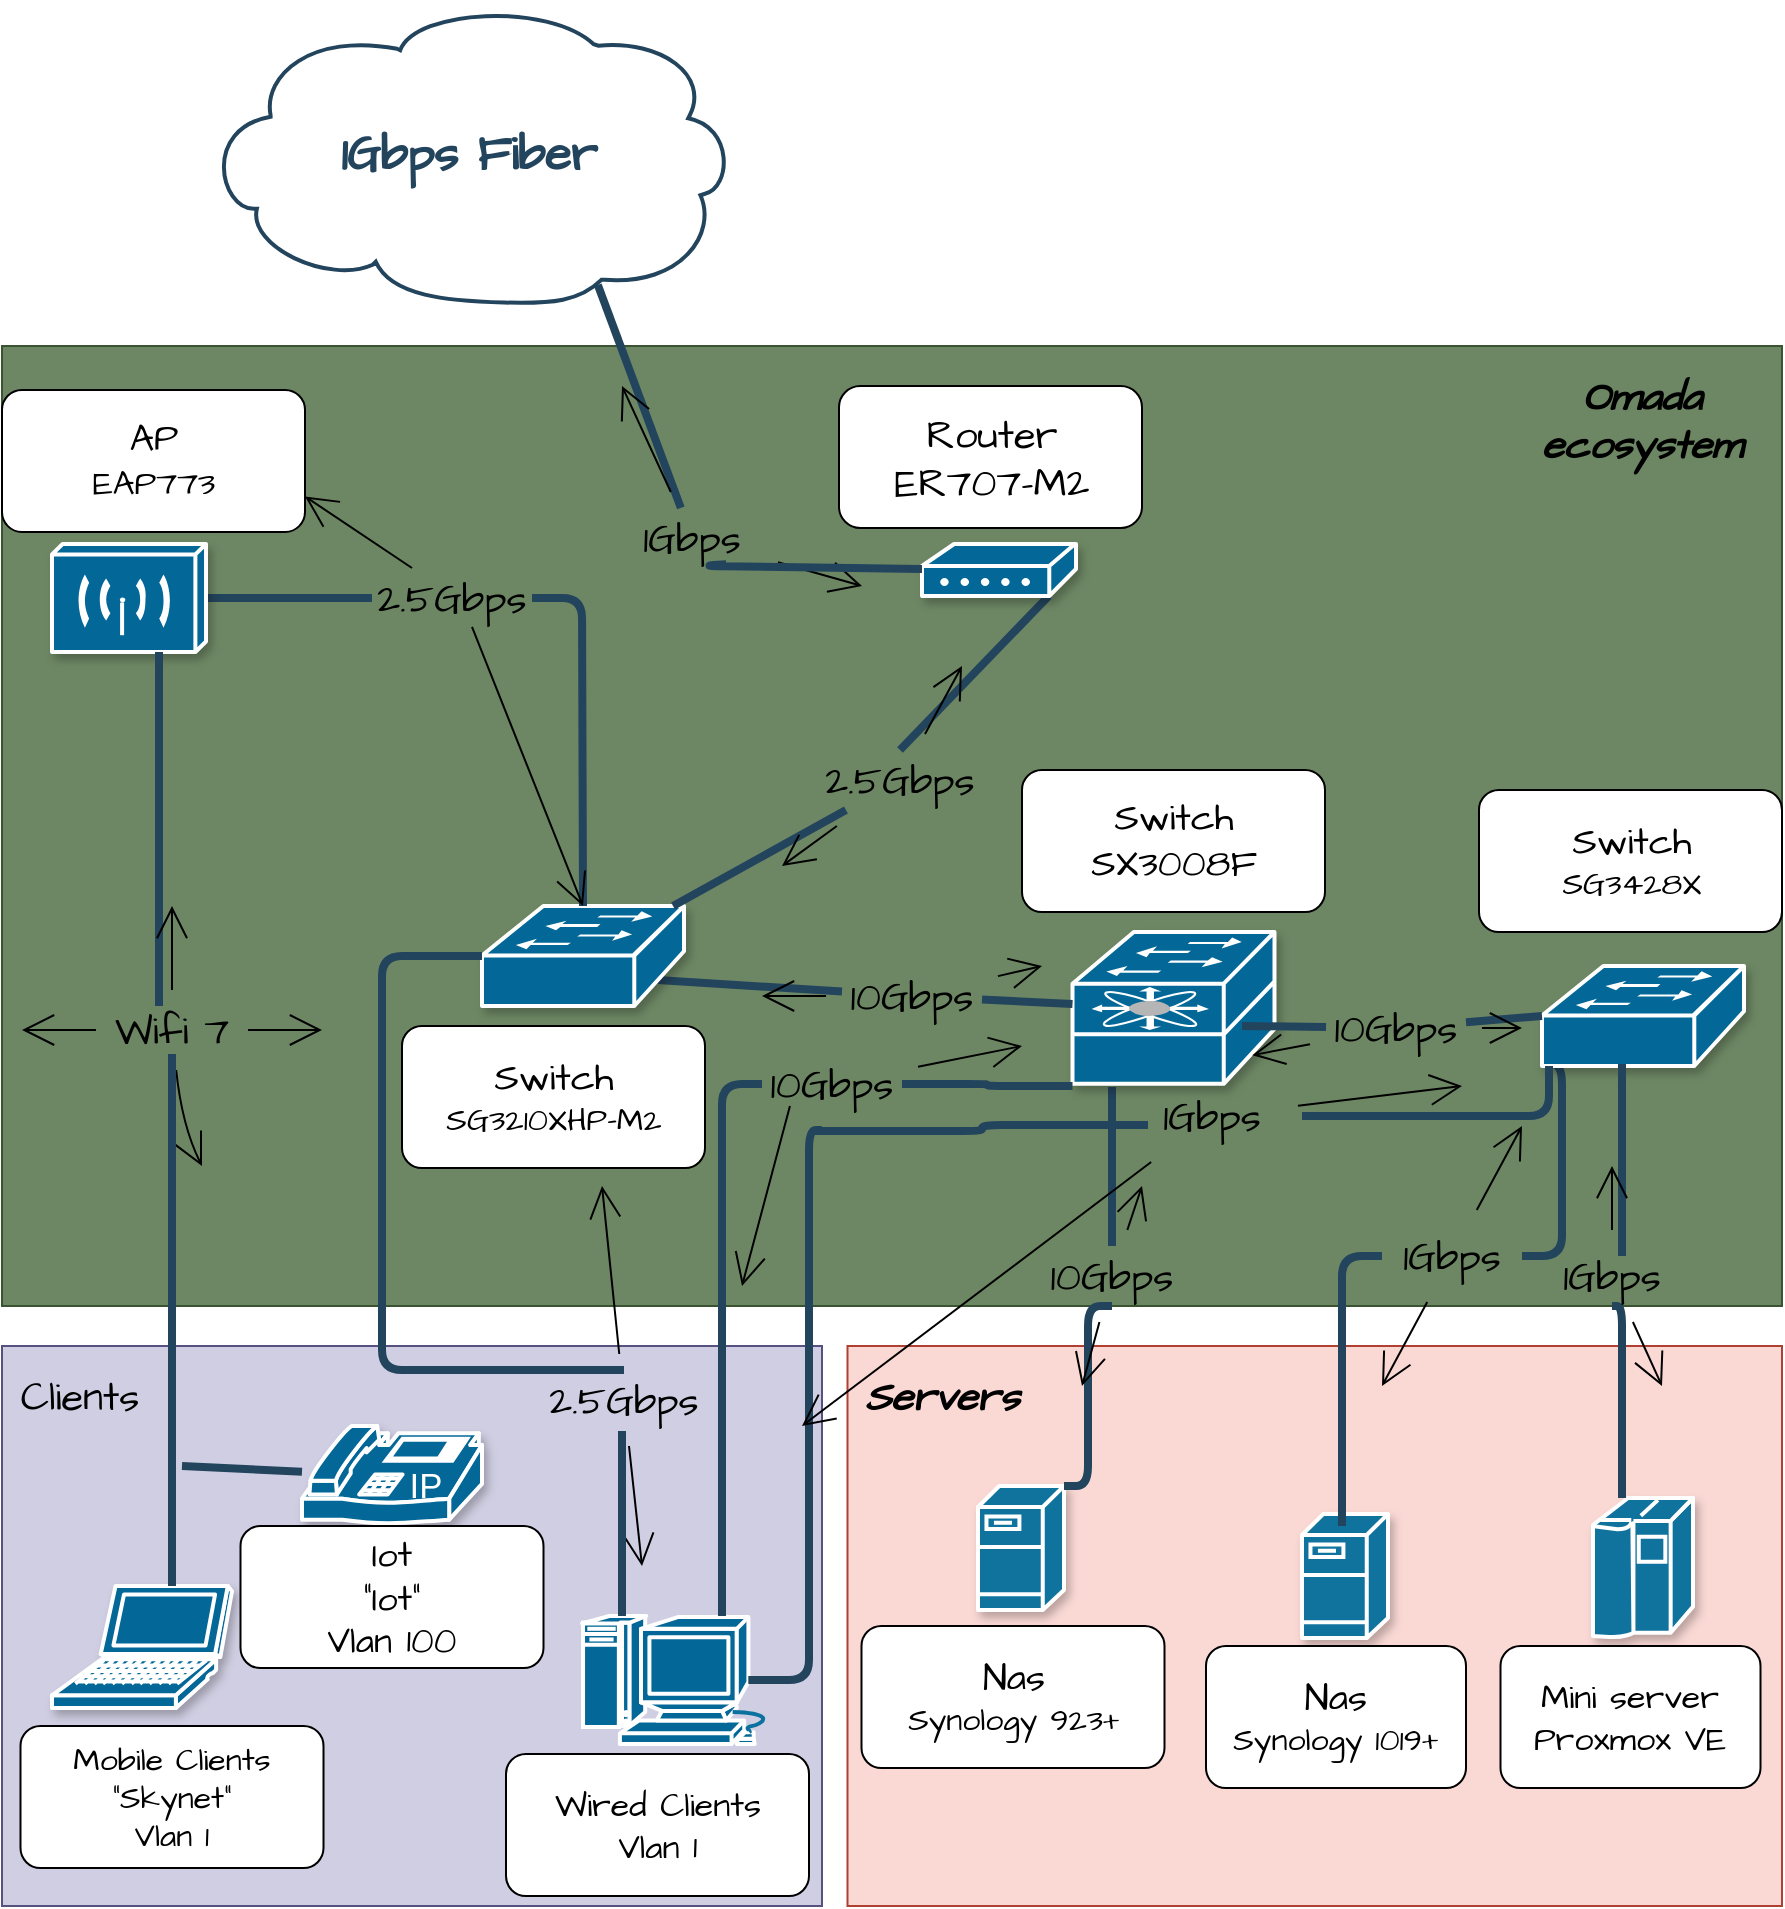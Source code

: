 <mxfile version="26.2.4">
  <diagram id="6a731a19-8d31-9384-78a2-239565b7b9f0" name="Page-1">
    <mxGraphModel dx="1635" dy="1643" grid="1" gridSize="10" guides="1" tooltips="1" connect="1" arrows="1" fold="0" page="1" pageScale="1" pageWidth="1169" pageHeight="827" background="none" math="0" shadow="0">
      <root>
        <mxCell id="0" />
        <mxCell id="1" parent="0" />
        <mxCell id="ZhFbryE1ptQTZO-xs4pi-2259" value="" style="rounded=0;whiteSpace=wrap;html=1;fontFamily=Architects Daughter;fontSource=https%3A%2F%2Ffonts.googleapis.com%2Fcss%3Ffamily%3DArchitects%2BDaughter;fillColor=#fad9d5;strokeColor=#ae4132;movable=0;resizable=0;rotatable=0;deletable=0;editable=0;locked=1;connectable=0;" vertex="1" parent="1">
          <mxGeometry x="982.75" y="560" width="467.25" height="280" as="geometry" />
        </mxCell>
        <mxCell id="ZhFbryE1ptQTZO-xs4pi-2248" value="" style="rounded=0;whiteSpace=wrap;html=1;fontFamily=Architects Daughter;fontSource=https%3A%2F%2Ffonts.googleapis.com%2Fcss%3Ffamily%3DArchitects%2BDaughter;fillColor=#6d8764;fontColor=#ffffff;strokeColor=#3A5431;movable=0;resizable=0;rotatable=0;deletable=0;editable=0;locked=1;connectable=0;" vertex="1" parent="1">
          <mxGeometry x="560" y="60" width="890" height="480" as="geometry" />
        </mxCell>
        <mxCell id="2103" value="" style="shape=mxgraph.cisco.servers.fileserver;html=1;dashed=0;fillColor=#10739E;strokeColor=#ffffff;strokeWidth=2;verticalLabelPosition=bottom;verticalAlign=top;fontFamily=Helvetica;fontSize=36;fontColor=#FFB366;shadow=1;" parent="1" vertex="1">
          <mxGeometry x="1048" y="630" width="43" height="62" as="geometry" />
        </mxCell>
        <mxCell id="2104" value="" style="shape=mxgraph.cisco.servers.fileserver;html=1;dashed=0;fillColor=#10739E;strokeColor=#ffffff;strokeWidth=2;verticalLabelPosition=bottom;verticalAlign=top;fontFamily=Helvetica;fontSize=36;fontColor=#FFB366;shadow=1;" parent="1" vertex="1">
          <mxGeometry x="1210" y="644" width="43" height="62" as="geometry" />
        </mxCell>
        <mxCell id="2105" value="" style="shape=mxgraph.cisco.computers_and_peripherals.ibm_mainframe;html=1;dashed=0;fillColor=#10739E;strokeColor=#ffffff;strokeWidth=2;verticalLabelPosition=bottom;verticalAlign=top;fontFamily=Helvetica;fontSize=36;fontColor=#FFB366;shadow=1;" parent="1" vertex="1">
          <mxGeometry x="1355.5" y="636" width="50" height="70" as="geometry" />
        </mxCell>
        <mxCell id="2109" value="&lt;div&gt;&lt;font data-font-src=&quot;https://fonts.googleapis.com/css?family=Architects+Daughter&quot; face=&quot;Architects Daughter&quot;&gt;1Gbps Fiber&lt;/font&gt;&lt;/div&gt;" style="shape=mxgraph.cisco.storage.cloud;html=1;dashed=0;strokeColor=#23445D;fillColor=#ffffff;strokeWidth=2;fontFamily=Helvetica;fontSize=24;fontColor=#23445D;align=center;fontStyle=1" parent="1" vertex="1">
          <mxGeometry x="660" y="-112" width="266" height="151" as="geometry" />
        </mxCell>
        <mxCell id="2164" value="" style="edgeStyle=elbowEdgeStyle;elbow=horizontal;endArrow=none;html=1;strokeColor=#23445D;endFill=0;strokeWidth=4;rounded=1;entryX=0.196;entryY=1.006;entryDx=0;entryDy=0;entryPerimeter=0;" parent="1" source="ZhFbryE1ptQTZO-xs4pi-2260" edge="1" target="ZhFbryE1ptQTZO-xs4pi-2233">
          <mxGeometry width="100" height="100" relative="1" as="geometry">
            <mxPoint x="1139" y="717" as="sourcePoint" />
            <mxPoint x="1139.278" y="759.083" as="targetPoint" />
          </mxGeometry>
        </mxCell>
        <mxCell id="2165" value="" style="edgeStyle=elbowEdgeStyle;elbow=horizontal;endArrow=none;html=1;strokeColor=#23445D;endFill=0;strokeWidth=4;rounded=1;exitX=0;exitY=0.5;exitDx=0;exitDy=0;" parent="1" source="ZhFbryE1ptQTZO-xs4pi-2262" edge="1">
          <mxGeometry width="100" height="100" relative="1" as="geometry">
            <mxPoint x="1330" y="430" as="sourcePoint" />
            <mxPoint x="1230" y="650" as="targetPoint" />
            <Array as="points">
              <mxPoint x="1230" y="590" />
            </Array>
          </mxGeometry>
        </mxCell>
        <mxCell id="2166" value="" style="edgeStyle=elbowEdgeStyle;elbow=horizontal;endArrow=none;html=1;strokeColor=#23445D;endFill=0;strokeWidth=4;rounded=1;entryX=0;entryY=0.98;entryDx=0;entryDy=0;entryPerimeter=0;exitX=1;exitY=0.5;exitDx=0;exitDy=0;" parent="1" source="ZhFbryE1ptQTZO-xs4pi-2262" edge="1" target="ZhFbryE1ptQTZO-xs4pi-2253">
          <mxGeometry width="100" height="100" relative="1" as="geometry">
            <mxPoint x="1295" y="717" as="sourcePoint" />
            <mxPoint x="1270" y="510" as="targetPoint" />
            <Array as="points">
              <mxPoint x="1340" y="460" />
            </Array>
          </mxGeometry>
        </mxCell>
        <mxCell id="2169" value="" style="edgeStyle=elbowEdgeStyle;elbow=horizontal;endArrow=none;html=1;strokeColor=#23445D;endFill=0;strokeWidth=4;rounded=1;entryX=1;entryY=0.5;entryDx=0;entryDy=0;entryPerimeter=0;exitX=0;exitY=0.5;exitDx=0;exitDy=0;movable=0;resizable=0;rotatable=0;deletable=0;editable=0;locked=1;connectable=0;" parent="1" edge="1" target="ZhFbryE1ptQTZO-xs4pi-2242" source="ZhFbryE1ptQTZO-xs4pi-2244">
          <mxGeometry width="100" height="100" relative="1" as="geometry">
            <mxPoint x="760" y="257" as="sourcePoint" />
            <mxPoint x="1244.278" y="345.083" as="targetPoint" />
            <Array as="points" />
          </mxGeometry>
        </mxCell>
        <mxCell id="2170" value="" style="elbow=horizontal;endArrow=none;html=1;strokeColor=#23445D;endFill=0;strokeWidth=4;rounded=1;exitX=0.5;exitY=0;exitDx=0;exitDy=0;exitPerimeter=0;" parent="1" edge="1" source="ZhFbryE1ptQTZO-xs4pi-2239">
          <mxGeometry width="100" height="100" relative="1" as="geometry">
            <mxPoint x="1207.831" y="252" as="sourcePoint" />
            <mxPoint x="1083.359" y="185" as="targetPoint" />
            <Array as="points" />
          </mxGeometry>
        </mxCell>
        <mxCell id="2171" value="" style="elbow=horizontal;endArrow=none;html=1;strokeColor=#23445D;endFill=0;strokeWidth=4;rounded=1;entryX=0.87;entryY=0.74;entryDx=0;entryDy=0;entryPerimeter=0;" parent="1" edge="1" target="ZhFbryE1ptQTZO-xs4pi-2235" source="ZhFbryE1ptQTZO-xs4pi-2236">
          <mxGeometry width="100" height="100" relative="1" as="geometry">
            <mxPoint x="1142.33" y="285.998" as="sourcePoint" />
            <mxPoint x="1010" y="359.18" as="targetPoint" />
          </mxGeometry>
        </mxCell>
        <mxCell id="ZhFbryE1ptQTZO-xs4pi-2227" value="" style="shape=mxgraph.cisco.modems_and_phones.modem;sketch=0;html=1;pointerEvents=1;dashed=0;fillColor=#036897;strokeColor=#ffffff;strokeWidth=2;verticalLabelPosition=bottom;verticalAlign=top;align=center;outlineConnect=0;fontFamily=Architects Daughter;fontSource=https%3A%2F%2Ffonts.googleapis.com%2Fcss%3Ffamily%3DArchitects%2BDaughter;shadow=1;" vertex="1" parent="1">
          <mxGeometry x="1020" y="159" width="77" height="26" as="geometry" />
        </mxCell>
        <mxCell id="ZhFbryE1ptQTZO-xs4pi-2229" value="&lt;div&gt;&lt;font style=&quot;font-size: 20px;&quot;&gt;Router&lt;/font&gt;&lt;/div&gt;&lt;div&gt;&lt;font style=&quot;font-size: 20px;&quot;&gt;ER707-M2&lt;/font&gt;&lt;/div&gt;" style="rounded=1;whiteSpace=wrap;html=1;fontFamily=Architects Daughter;fontSource=https%3A%2F%2Ffonts.googleapis.com%2Fcss%3Ffamily%3DArchitects%2BDaughter;" vertex="1" parent="1">
          <mxGeometry x="978.5" y="80" width="151.5" height="71" as="geometry" />
        </mxCell>
        <mxCell id="ZhFbryE1ptQTZO-xs4pi-2232" value="" style="elbow=horizontal;endArrow=none;html=1;strokeColor=#23445D;endFill=0;strokeWidth=4;rounded=1;entryX=0.744;entryY=0.937;entryDx=0;entryDy=0;entryPerimeter=0;" edge="1" parent="1" source="ZhFbryE1ptQTZO-xs4pi-2321" target="2109">
          <mxGeometry width="100" height="100" relative="1" as="geometry">
            <mxPoint x="1042" y="173.168" as="sourcePoint" />
            <mxPoint x="950" y="170" as="targetPoint" />
            <Array as="points" />
          </mxGeometry>
        </mxCell>
        <mxCell id="ZhFbryE1ptQTZO-xs4pi-2233" value="" style="shape=mxgraph.cisco.switches.fibre_channel_fabric_switch;html=1;pointerEvents=1;dashed=0;fillColor=#036897;strokeColor=#ffffff;strokeWidth=2;verticalLabelPosition=bottom;verticalAlign=top;align=center;outlineConnect=0;fontFamily=Architects Daughter;fontSource=https%3A%2F%2Ffonts.googleapis.com%2Fcss%3Ffamily%3DArchitects%2BDaughter;shadow=1;" vertex="1" parent="1">
          <mxGeometry x="1095.25" y="353" width="101" height="77" as="geometry" />
        </mxCell>
        <mxCell id="ZhFbryE1ptQTZO-xs4pi-2234" value="&lt;div&gt;&lt;font style=&quot;font-size: 19px;&quot;&gt;Switch&lt;/font&gt;&lt;/div&gt;&lt;div&gt;&lt;font style=&quot;font-size: 19px;&quot;&gt;SX3008F&lt;/font&gt;&lt;/div&gt;" style="rounded=1;whiteSpace=wrap;html=1;fontFamily=Architects Daughter;fontSource=https%3A%2F%2Ffonts.googleapis.com%2Fcss%3Ffamily%3DArchitects%2BDaughter;arcSize=14;" vertex="1" parent="1">
          <mxGeometry x="1070" y="272" width="151.5" height="71" as="geometry" />
        </mxCell>
        <mxCell id="ZhFbryE1ptQTZO-xs4pi-2235" value="" style="shape=mxgraph.cisco.switches.workgroup_switch;sketch=0;html=1;pointerEvents=1;dashed=0;fillColor=#036897;strokeColor=#ffffff;strokeWidth=2;verticalLabelPosition=bottom;verticalAlign=top;align=center;outlineConnect=0;fontFamily=Architects Daughter;fontSource=https%3A%2F%2Ffonts.googleapis.com%2Fcss%3Ffamily%3DArchitects%2BDaughter;shadow=1;" vertex="1" parent="1">
          <mxGeometry x="800" y="340" width="101" height="50" as="geometry" />
        </mxCell>
        <mxCell id="ZhFbryE1ptQTZO-xs4pi-2237" value="" style="elbow=horizontal;endArrow=none;html=1;strokeColor=#23445D;endFill=0;strokeWidth=4;rounded=1" edge="1" parent="1" source="ZhFbryE1ptQTZO-xs4pi-2233" target="ZhFbryE1ptQTZO-xs4pi-2236">
          <mxGeometry width="100" height="100" relative="1" as="geometry">
            <mxPoint x="1150" y="388" as="sourcePoint" />
            <mxPoint x="1010" y="359.18" as="targetPoint" />
          </mxGeometry>
        </mxCell>
        <mxCell id="ZhFbryE1ptQTZO-xs4pi-2272" style="edgeStyle=none;curved=1;rounded=0;orthogonalLoop=1;jettySize=auto;html=1;fontFamily=Architects Daughter;fontSource=https%3A%2F%2Ffonts.googleapis.com%2Fcss%3Ffamily%3DArchitects%2BDaughter;fontSize=16;startSize=14;endArrow=open;endSize=14;sourcePerimeterSpacing=8;targetPerimeterSpacing=8;" edge="1" parent="1" source="ZhFbryE1ptQTZO-xs4pi-2236">
          <mxGeometry relative="1" as="geometry">
            <mxPoint x="1080" y="370" as="targetPoint" />
          </mxGeometry>
        </mxCell>
        <mxCell id="ZhFbryE1ptQTZO-xs4pi-2273" style="edgeStyle=none;curved=1;rounded=0;orthogonalLoop=1;jettySize=auto;html=1;fontFamily=Architects Daughter;fontSource=https%3A%2F%2Ffonts.googleapis.com%2Fcss%3Ffamily%3DArchitects%2BDaughter;fontSize=16;startSize=14;endArrow=open;endSize=14;sourcePerimeterSpacing=8;targetPerimeterSpacing=8;" edge="1" parent="1" source="ZhFbryE1ptQTZO-xs4pi-2236">
          <mxGeometry relative="1" as="geometry">
            <mxPoint x="940" y="385" as="targetPoint" />
          </mxGeometry>
        </mxCell>
        <mxCell id="ZhFbryE1ptQTZO-xs4pi-2236" value="&lt;div&gt;10Gbps&lt;/div&gt;" style="text;strokeColor=none;fillColor=none;html=1;align=center;verticalAlign=middle;whiteSpace=wrap;rounded=0;fontSize=20;fontFamily=Architects Daughter;fontSource=https%3A%2F%2Ffonts.googleapis.com%2Fcss%3Ffamily%3DArchitects%2BDaughter;" vertex="1" parent="1">
          <mxGeometry x="980" y="370" width="70" height="30" as="geometry" />
        </mxCell>
        <mxCell id="ZhFbryE1ptQTZO-xs4pi-2240" value="" style="elbow=horizontal;endArrow=none;html=1;strokeColor=#23445D;endFill=0;strokeWidth=4;rounded=1;" edge="1" parent="1" source="ZhFbryE1ptQTZO-xs4pi-2235" target="ZhFbryE1ptQTZO-xs4pi-2239">
          <mxGeometry width="100" height="100" relative="1" as="geometry">
            <mxPoint x="961" y="350" as="sourcePoint" />
            <mxPoint x="1083" y="185" as="targetPoint" />
            <Array as="points" />
          </mxGeometry>
        </mxCell>
        <mxCell id="ZhFbryE1ptQTZO-xs4pi-2274" style="edgeStyle=none;curved=1;rounded=0;orthogonalLoop=1;jettySize=auto;html=1;fontFamily=Architects Daughter;fontSource=https%3A%2F%2Ffonts.googleapis.com%2Fcss%3Ffamily%3DArchitects%2BDaughter;fontSize=16;startSize=14;endArrow=open;endSize=14;sourcePerimeterSpacing=8;targetPerimeterSpacing=8;" edge="1" parent="1" source="ZhFbryE1ptQTZO-xs4pi-2239">
          <mxGeometry relative="1" as="geometry">
            <mxPoint x="950" y="320" as="targetPoint" />
          </mxGeometry>
        </mxCell>
        <mxCell id="ZhFbryE1ptQTZO-xs4pi-2275" style="edgeStyle=none;curved=1;rounded=0;orthogonalLoop=1;jettySize=auto;html=1;fontFamily=Architects Daughter;fontSource=https%3A%2F%2Ffonts.googleapis.com%2Fcss%3Ffamily%3DArchitects%2BDaughter;fontSize=16;startSize=14;endArrow=open;endSize=14;sourcePerimeterSpacing=8;targetPerimeterSpacing=8;" edge="1" parent="1" source="ZhFbryE1ptQTZO-xs4pi-2239">
          <mxGeometry relative="1" as="geometry">
            <mxPoint x="1040" y="220" as="targetPoint" />
          </mxGeometry>
        </mxCell>
        <mxCell id="ZhFbryE1ptQTZO-xs4pi-2239" value="2.5Gbps" style="text;strokeColor=none;fillColor=none;html=1;align=center;verticalAlign=middle;whiteSpace=wrap;rounded=0;fontSize=20;fontFamily=Architects Daughter;fontSource=https%3A%2F%2Ffonts.googleapis.com%2Fcss%3Ffamily%3DArchitects%2BDaughter;" vertex="1" parent="1">
          <mxGeometry x="979" y="262" width="60" height="30" as="geometry" />
        </mxCell>
        <mxCell id="ZhFbryE1ptQTZO-xs4pi-2241" value="&lt;div&gt;&lt;font style=&quot;font-size: 19px;&quot;&gt;Switch&lt;/font&gt;&lt;/div&gt;&lt;div&gt;&lt;font style=&quot;font-size: 16px;&quot;&gt;SG3210XHP-M2&lt;/font&gt;&lt;/div&gt;" style="rounded=1;whiteSpace=wrap;html=1;fontFamily=Architects Daughter;fontSource=https%3A%2F%2Ffonts.googleapis.com%2Fcss%3Ffamily%3DArchitects%2BDaughter;arcSize=14;" vertex="1" parent="1">
          <mxGeometry x="760" y="400" width="151.5" height="71" as="geometry" />
        </mxCell>
        <mxCell id="ZhFbryE1ptQTZO-xs4pi-2242" value="" style="shape=mxgraph.cisco.wireless.wireless_transport;html=1;pointerEvents=1;dashed=0;fillColor=#036897;strokeColor=#ffffff;strokeWidth=2;verticalLabelPosition=bottom;verticalAlign=top;align=center;outlineConnect=0;fontFamily=Architects Daughter;fontSource=https%3A%2F%2Ffonts.googleapis.com%2Fcss%3Ffamily%3DArchitects%2BDaughter;shadow=1;" vertex="1" parent="1">
          <mxGeometry x="584.998" y="158.983" width="77" height="54" as="geometry" />
        </mxCell>
        <mxCell id="ZhFbryE1ptQTZO-xs4pi-2243" value="&lt;div&gt;&lt;font style=&quot;font-size: 19px;&quot;&gt;AP&lt;/font&gt;&lt;/div&gt;&lt;div&gt;&lt;font style=&quot;font-size: 17px;&quot;&gt;EAP773&lt;/font&gt;&lt;/div&gt;" style="rounded=1;whiteSpace=wrap;html=1;fontFamily=Architects Daughter;fontSource=https%3A%2F%2Ffonts.googleapis.com%2Fcss%3Ffamily%3DArchitects%2BDaughter;arcSize=14;" vertex="1" parent="1">
          <mxGeometry x="560" y="81.96" width="151.5" height="71" as="geometry" />
        </mxCell>
        <mxCell id="ZhFbryE1ptQTZO-xs4pi-2245" value="" style="edgeStyle=elbowEdgeStyle;elbow=horizontal;endArrow=none;html=1;strokeColor=#23445D;endFill=0;strokeWidth=4;rounded=1;exitX=0.5;exitY=0;exitDx=0;exitDy=0;exitPerimeter=0;entryX=1;entryY=0.5;entryDx=0;entryDy=0;entryPerimeter=0;" edge="1" parent="1" source="ZhFbryE1ptQTZO-xs4pi-2235" target="ZhFbryE1ptQTZO-xs4pi-2244">
          <mxGeometry width="100" height="100" relative="1" as="geometry">
            <mxPoint x="961" y="350" as="sourcePoint" />
            <mxPoint x="677" y="257" as="targetPoint" />
            <Array as="points">
              <mxPoint x="850" y="260" />
            </Array>
          </mxGeometry>
        </mxCell>
        <mxCell id="ZhFbryE1ptQTZO-xs4pi-2246" value="" style="edgeStyle=none;curved=1;rounded=0;orthogonalLoop=1;jettySize=auto;html=1;fontFamily=Architects Daughter;fontSource=https%3A%2F%2Ffonts.googleapis.com%2Fcss%3Ffamily%3DArchitects%2BDaughter;fontSize=16;startSize=14;endArrow=open;endSize=14;sourcePerimeterSpacing=8;targetPerimeterSpacing=8;exitX=0.625;exitY=0.983;exitDx=0;exitDy=0;exitPerimeter=0;entryX=0.5;entryY=0;entryDx=0;entryDy=0;entryPerimeter=0;" edge="1" parent="1" source="ZhFbryE1ptQTZO-xs4pi-2244" target="ZhFbryE1ptQTZO-xs4pi-2235">
          <mxGeometry relative="1" as="geometry">
            <mxPoint x="805.528" y="284" as="sourcePoint" />
            <mxPoint x="910.0" y="408" as="targetPoint" />
          </mxGeometry>
        </mxCell>
        <mxCell id="ZhFbryE1ptQTZO-xs4pi-2247" value="" style="edgeStyle=none;curved=1;rounded=0;orthogonalLoop=1;jettySize=auto;html=1;fontFamily=Architects Daughter;fontSource=https%3A%2F%2Ffonts.googleapis.com%2Fcss%3Ffamily%3DArchitects%2BDaughter;fontSize=16;startSize=14;endArrow=open;endSize=14;sourcePerimeterSpacing=8;targetPerimeterSpacing=8;entryX=1;entryY=0.75;entryDx=0;entryDy=0;exitX=0.25;exitY=0;exitDx=0;exitDy=0;" edge="1" parent="1" source="ZhFbryE1ptQTZO-xs4pi-2244" target="ZhFbryE1ptQTZO-xs4pi-2243">
          <mxGeometry relative="1" as="geometry">
            <mxPoint x="707.25" y="151.002" as="targetPoint" />
          </mxGeometry>
        </mxCell>
        <mxCell id="ZhFbryE1ptQTZO-xs4pi-2244" value="&lt;div&gt;2.5Gbps&lt;/div&gt;" style="text;strokeColor=none;fillColor=none;html=1;align=center;verticalAlign=middle;whiteSpace=wrap;rounded=0;fontSize=20;fontFamily=Architects Daughter;fontSource=https%3A%2F%2Ffonts.googleapis.com%2Fcss%3Ffamily%3DArchitects%2BDaughter;" vertex="1" parent="1">
          <mxGeometry x="745" y="170.98" width="80" height="30" as="geometry" />
        </mxCell>
        <mxCell id="ZhFbryE1ptQTZO-xs4pi-2251" value="&lt;i&gt;&lt;b&gt;Omada ecosystem&lt;/b&gt;&lt;/i&gt;" style="text;strokeColor=none;fillColor=none;html=1;align=center;verticalAlign=middle;whiteSpace=wrap;rounded=0;fontSize=20;fontFamily=Architects Daughter;fontSource=https%3A%2F%2Ffonts.googleapis.com%2Fcss%3Ffamily%3DArchitects%2BDaughter;" vertex="1" parent="1">
          <mxGeometry x="1350" y="81.96" width="60" height="30" as="geometry" />
        </mxCell>
        <mxCell id="ZhFbryE1ptQTZO-xs4pi-2253" value="" style="shape=mxgraph.cisco.switches.workgroup_switch;sketch=0;html=1;pointerEvents=1;dashed=0;fillColor=#036897;strokeColor=#ffffff;strokeWidth=2;verticalLabelPosition=bottom;verticalAlign=top;align=center;outlineConnect=0;fontFamily=Architects Daughter;fontSource=https%3A%2F%2Ffonts.googleapis.com%2Fcss%3Ffamily%3DArchitects%2BDaughter;shadow=1;" vertex="1" parent="1">
          <mxGeometry x="1330" y="370" width="101" height="50" as="geometry" />
        </mxCell>
        <mxCell id="ZhFbryE1ptQTZO-xs4pi-2254" value="&lt;div&gt;&lt;font style=&quot;font-size: 19px;&quot;&gt;Switch&lt;/font&gt;&lt;/div&gt;&lt;div&gt;&lt;font style=&quot;font-size: 16px;&quot;&gt;SG3428X&lt;/font&gt;&lt;/div&gt;" style="rounded=1;whiteSpace=wrap;html=1;fontFamily=Architects Daughter;fontSource=https%3A%2F%2Ffonts.googleapis.com%2Fcss%3Ffamily%3DArchitects%2BDaughter;arcSize=14;" vertex="1" parent="1">
          <mxGeometry x="1298.5" y="282" width="151.5" height="71" as="geometry" />
        </mxCell>
        <mxCell id="ZhFbryE1ptQTZO-xs4pi-2255" value="" style="elbow=horizontal;endArrow=none;html=1;strokeColor=#23445D;endFill=0;strokeWidth=4;rounded=1;" edge="1" parent="1" source="ZhFbryE1ptQTZO-xs4pi-2257">
          <mxGeometry width="100" height="100" relative="1" as="geometry">
            <mxPoint x="1384.33" y="305.998" as="sourcePoint" />
            <mxPoint x="1180" y="400" as="targetPoint" />
          </mxGeometry>
        </mxCell>
        <mxCell id="ZhFbryE1ptQTZO-xs4pi-2256" value="" style="elbow=horizontal;endArrow=none;html=1;strokeColor=#23445D;endFill=0;strokeWidth=4;rounded=1;exitX=0;exitY=0.5;exitDx=0;exitDy=0;exitPerimeter=0;" edge="1" parent="1" target="ZhFbryE1ptQTZO-xs4pi-2257" source="ZhFbryE1ptQTZO-xs4pi-2253">
          <mxGeometry width="100" height="100" relative="1" as="geometry">
            <mxPoint x="1337" y="409" as="sourcePoint" />
            <mxPoint x="1252" y="379.18" as="targetPoint" />
          </mxGeometry>
        </mxCell>
        <mxCell id="ZhFbryE1ptQTZO-xs4pi-2276" style="edgeStyle=none;curved=1;rounded=0;orthogonalLoop=1;jettySize=auto;html=1;fontFamily=Architects Daughter;fontSource=https%3A%2F%2Ffonts.googleapis.com%2Fcss%3Ffamily%3DArchitects%2BDaughter;fontSize=16;startSize=14;endArrow=open;endSize=14;sourcePerimeterSpacing=8;targetPerimeterSpacing=8;" edge="1" parent="1" source="ZhFbryE1ptQTZO-xs4pi-2257">
          <mxGeometry relative="1" as="geometry">
            <mxPoint x="1320" y="401" as="targetPoint" />
          </mxGeometry>
        </mxCell>
        <mxCell id="ZhFbryE1ptQTZO-xs4pi-2257" value="&lt;div&gt;10Gbps&lt;/div&gt;" style="text;strokeColor=none;fillColor=none;html=1;align=center;verticalAlign=middle;whiteSpace=wrap;rounded=0;fontSize=20;fontFamily=Architects Daughter;fontSource=https%3A%2F%2Ffonts.googleapis.com%2Fcss%3Ffamily%3DArchitects%2BDaughter;" vertex="1" parent="1">
          <mxGeometry x="1222" y="386" width="70" height="30" as="geometry" />
        </mxCell>
        <mxCell id="ZhFbryE1ptQTZO-xs4pi-2261" value="" style="edgeStyle=elbowEdgeStyle;elbow=horizontal;endArrow=none;html=1;strokeColor=#23445D;endFill=0;strokeWidth=4;rounded=1;entryX=0.5;entryY=1;entryDx=0;entryDy=0;exitX=1;exitY=0;exitDx=0;exitDy=0;exitPerimeter=0;" edge="1" parent="1" source="2103" target="ZhFbryE1ptQTZO-xs4pi-2260">
          <mxGeometry width="100" height="100" relative="1" as="geometry">
            <mxPoint x="1114.78" y="630" as="sourcePoint" />
            <mxPoint x="1114.5" y="540.18" as="targetPoint" />
          </mxGeometry>
        </mxCell>
        <mxCell id="ZhFbryE1ptQTZO-xs4pi-2270" style="edgeStyle=none;curved=1;rounded=0;orthogonalLoop=1;jettySize=auto;html=1;fontFamily=Architects Daughter;fontSource=https%3A%2F%2Ffonts.googleapis.com%2Fcss%3Ffamily%3DArchitects%2BDaughter;fontSize=16;startSize=14;endArrow=open;endSize=14;sourcePerimeterSpacing=8;targetPerimeterSpacing=8;" edge="1" parent="1" source="ZhFbryE1ptQTZO-xs4pi-2260">
          <mxGeometry relative="1" as="geometry">
            <mxPoint x="1130" y="480" as="targetPoint" />
          </mxGeometry>
        </mxCell>
        <mxCell id="ZhFbryE1ptQTZO-xs4pi-2271" style="edgeStyle=none;curved=1;rounded=0;orthogonalLoop=1;jettySize=auto;html=1;fontFamily=Architects Daughter;fontSource=https%3A%2F%2Ffonts.googleapis.com%2Fcss%3Ffamily%3DArchitects%2BDaughter;fontSize=16;startSize=14;endArrow=open;endSize=14;sourcePerimeterSpacing=8;targetPerimeterSpacing=8;" edge="1" parent="1" source="ZhFbryE1ptQTZO-xs4pi-2260">
          <mxGeometry relative="1" as="geometry">
            <mxPoint x="1100" y="580" as="targetPoint" />
          </mxGeometry>
        </mxCell>
        <mxCell id="ZhFbryE1ptQTZO-xs4pi-2260" value="&lt;div&gt;10Gbps&lt;/div&gt;" style="text;strokeColor=none;fillColor=none;html=1;align=center;verticalAlign=middle;whiteSpace=wrap;rounded=0;fontSize=20;fontFamily=Architects Daughter;fontSource=https%3A%2F%2Ffonts.googleapis.com%2Fcss%3Ffamily%3DArchitects%2BDaughter;" vertex="1" parent="1">
          <mxGeometry x="1080" y="510" width="70" height="30" as="geometry" />
        </mxCell>
        <mxCell id="ZhFbryE1ptQTZO-xs4pi-2263" value="" style="edgeStyle=elbowEdgeStyle;elbow=horizontal;endArrow=none;html=1;strokeColor=#23445D;endFill=0;strokeWidth=4;rounded=1;" edge="1" parent="1">
          <mxGeometry width="100" height="100" relative="1" as="geometry">
            <mxPoint x="1370" y="419" as="sourcePoint" />
            <mxPoint x="1370" y="515" as="targetPoint" />
            <Array as="points">
              <mxPoint x="1370" y="450" />
            </Array>
          </mxGeometry>
        </mxCell>
        <mxCell id="ZhFbryE1ptQTZO-xs4pi-2267" style="edgeStyle=none;curved=1;rounded=0;orthogonalLoop=1;jettySize=auto;html=1;fontFamily=Architects Daughter;fontSource=https%3A%2F%2Ffonts.googleapis.com%2Fcss%3Ffamily%3DArchitects%2BDaughter;fontSize=16;startSize=14;endArrow=open;endSize=14;sourcePerimeterSpacing=8;targetPerimeterSpacing=8;" edge="1" parent="1" source="ZhFbryE1ptQTZO-xs4pi-2262">
          <mxGeometry relative="1" as="geometry">
            <mxPoint x="1320" y="450" as="targetPoint" />
          </mxGeometry>
        </mxCell>
        <mxCell id="ZhFbryE1ptQTZO-xs4pi-2268" style="edgeStyle=none;curved=1;rounded=0;orthogonalLoop=1;jettySize=auto;html=1;fontFamily=Architects Daughter;fontSource=https%3A%2F%2Ffonts.googleapis.com%2Fcss%3Ffamily%3DArchitects%2BDaughter;fontSize=16;startSize=14;endArrow=open;endSize=14;sourcePerimeterSpacing=8;targetPerimeterSpacing=8;" edge="1" parent="1" source="ZhFbryE1ptQTZO-xs4pi-2262">
          <mxGeometry relative="1" as="geometry">
            <mxPoint x="1250" y="580" as="targetPoint" />
          </mxGeometry>
        </mxCell>
        <mxCell id="ZhFbryE1ptQTZO-xs4pi-2262" value="&lt;div&gt;1Gbps&lt;/div&gt;" style="text;strokeColor=none;fillColor=none;html=1;align=center;verticalAlign=middle;whiteSpace=wrap;rounded=0;fontSize=20;fontFamily=Architects Daughter;fontSource=https%3A%2F%2Ffonts.googleapis.com%2Fcss%3Ffamily%3DArchitects%2BDaughter;" vertex="1" parent="1">
          <mxGeometry x="1250" y="500" width="70" height="30" as="geometry" />
        </mxCell>
        <mxCell id="ZhFbryE1ptQTZO-xs4pi-2265" value="" style="edgeStyle=elbowEdgeStyle;elbow=horizontal;endArrow=none;html=1;strokeColor=#23445D;endFill=0;strokeWidth=4;rounded=1;entryX=0.5;entryY=1;entryDx=0;entryDy=0;" edge="1" parent="1" source="2105" target="ZhFbryE1ptQTZO-xs4pi-2264">
          <mxGeometry width="100" height="100" relative="1" as="geometry">
            <mxPoint x="1370" y="636" as="sourcePoint" />
            <mxPoint x="1330" y="419" as="targetPoint" />
            <Array as="points">
              <mxPoint x="1370" y="550" />
            </Array>
          </mxGeometry>
        </mxCell>
        <mxCell id="ZhFbryE1ptQTZO-xs4pi-2266" style="edgeStyle=none;curved=1;rounded=0;orthogonalLoop=1;jettySize=auto;html=1;fontFamily=Architects Daughter;fontSource=https%3A%2F%2Ffonts.googleapis.com%2Fcss%3Ffamily%3DArchitects%2BDaughter;fontSize=16;startSize=14;endArrow=open;endSize=14;sourcePerimeterSpacing=8;targetPerimeterSpacing=8;" edge="1" parent="1" source="ZhFbryE1ptQTZO-xs4pi-2264">
          <mxGeometry relative="1" as="geometry">
            <mxPoint x="1390" y="580" as="targetPoint" />
          </mxGeometry>
        </mxCell>
        <mxCell id="ZhFbryE1ptQTZO-xs4pi-2269" style="edgeStyle=none;curved=1;rounded=0;orthogonalLoop=1;jettySize=auto;html=1;fontFamily=Architects Daughter;fontSource=https%3A%2F%2Ffonts.googleapis.com%2Fcss%3Ffamily%3DArchitects%2BDaughter;fontSize=16;startSize=14;endArrow=open;endSize=14;sourcePerimeterSpacing=8;targetPerimeterSpacing=8;" edge="1" parent="1" source="ZhFbryE1ptQTZO-xs4pi-2264">
          <mxGeometry relative="1" as="geometry">
            <mxPoint x="1365" y="470" as="targetPoint" />
          </mxGeometry>
        </mxCell>
        <mxCell id="ZhFbryE1ptQTZO-xs4pi-2264" value="&lt;div&gt;1Gbps&lt;/div&gt;" style="text;strokeColor=none;fillColor=none;html=1;align=center;verticalAlign=middle;whiteSpace=wrap;rounded=0;fontSize=20;fontFamily=Architects Daughter;fontSource=https%3A%2F%2Ffonts.googleapis.com%2Fcss%3Ffamily%3DArchitects%2BDaughter;" vertex="1" parent="1">
          <mxGeometry x="1330" y="510" width="70" height="30" as="geometry" />
        </mxCell>
        <mxCell id="ZhFbryE1ptQTZO-xs4pi-2277" style="edgeStyle=none;curved=1;rounded=0;orthogonalLoop=1;jettySize=auto;html=1;entryX=0.89;entryY=0.8;entryDx=0;entryDy=0;entryPerimeter=0;fontFamily=Architects Daughter;fontSource=https%3A%2F%2Ffonts.googleapis.com%2Fcss%3Ffamily%3DArchitects%2BDaughter;fontSize=16;startSize=14;endArrow=open;endSize=14;sourcePerimeterSpacing=8;targetPerimeterSpacing=8;" edge="1" parent="1" source="ZhFbryE1ptQTZO-xs4pi-2257" target="ZhFbryE1ptQTZO-xs4pi-2233">
          <mxGeometry relative="1" as="geometry" />
        </mxCell>
        <mxCell id="ZhFbryE1ptQTZO-xs4pi-2278" value="&lt;div&gt;&lt;font style=&quot;font-size: 19px;&quot;&gt;Nas&lt;/font&gt;&lt;/div&gt;&lt;div&gt;&lt;font style=&quot;font-size: 16px;&quot;&gt;Synology 923+&lt;/font&gt;&lt;/div&gt;" style="rounded=1;whiteSpace=wrap;html=1;fontFamily=Architects Daughter;fontSource=https%3A%2F%2Ffonts.googleapis.com%2Fcss%3Ffamily%3DArchitects%2BDaughter;arcSize=14;" vertex="1" parent="1">
          <mxGeometry x="989.75" y="700" width="151.5" height="71" as="geometry" />
        </mxCell>
        <mxCell id="ZhFbryE1ptQTZO-xs4pi-2280" value="&lt;div&gt;&lt;font style=&quot;font-size: 19px;&quot;&gt;Nas&lt;/font&gt;&lt;/div&gt;&lt;div&gt;&lt;font style=&quot;font-size: 16px;&quot;&gt;Synology 1019+&lt;/font&gt;&lt;/div&gt;" style="rounded=1;whiteSpace=wrap;html=1;fontFamily=Architects Daughter;fontSource=https%3A%2F%2Ffonts.googleapis.com%2Fcss%3Ffamily%3DArchitects%2BDaughter;arcSize=14;" vertex="1" parent="1">
          <mxGeometry x="1162" y="710" width="130" height="71" as="geometry" />
        </mxCell>
        <mxCell id="ZhFbryE1ptQTZO-xs4pi-2282" value="&lt;div&gt;&lt;i&gt;&lt;b&gt;Servers&lt;/b&gt;&lt;/i&gt;&lt;/div&gt;" style="text;strokeColor=none;fillColor=none;html=1;align=center;verticalAlign=middle;whiteSpace=wrap;rounded=0;fontSize=20;fontFamily=Architects Daughter;fontSource=https%3A%2F%2Ffonts.googleapis.com%2Fcss%3Ffamily%3DArchitects%2BDaughter;" vertex="1" parent="1">
          <mxGeometry x="1000" y="570" width="60" height="30" as="geometry" />
        </mxCell>
        <mxCell id="ZhFbryE1ptQTZO-xs4pi-2283" value="&lt;div&gt;&lt;font style=&quot;font-size: 17px;&quot;&gt;Mini server&lt;/font&gt;&lt;/div&gt;&lt;div&gt;&lt;font style=&quot;font-size: 17px;&quot;&gt;Proxmox VE&lt;/font&gt;&lt;/div&gt;" style="rounded=1;whiteSpace=wrap;html=1;fontFamily=Architects Daughter;fontSource=https%3A%2F%2Ffonts.googleapis.com%2Fcss%3Ffamily%3DArchitects%2BDaughter;arcSize=14;" vertex="1" parent="1">
          <mxGeometry x="1309.25" y="710" width="130" height="71" as="geometry" />
        </mxCell>
        <mxCell id="ZhFbryE1ptQTZO-xs4pi-2284" value="" style="rounded=0;whiteSpace=wrap;html=1;fontFamily=Architects Daughter;fontSource=https%3A%2F%2Ffonts.googleapis.com%2Fcss%3Ffamily%3DArchitects%2BDaughter;fillColor=#d0cee2;strokeColor=#56517e;movable=0;resizable=0;rotatable=0;deletable=0;editable=0;locked=1;connectable=0;" vertex="1" parent="1">
          <mxGeometry x="560" y="560" width="410" height="280" as="geometry" />
        </mxCell>
        <mxCell id="ZhFbryE1ptQTZO-xs4pi-2285" value="" style="shape=mxgraph.cisco.computers_and_peripherals.laptop;sketch=0;html=1;pointerEvents=1;dashed=0;fillColor=#036897;strokeColor=#ffffff;strokeWidth=2;verticalLabelPosition=bottom;verticalAlign=top;align=center;outlineConnect=0;fontFamily=Architects Daughter;fontSource=https%3A%2F%2Ffonts.googleapis.com%2Fcss%3Ffamily%3DArchitects%2BDaughter;shadow=1;" vertex="1" parent="1">
          <mxGeometry x="585" y="680" width="90" height="61" as="geometry" />
        </mxCell>
        <mxCell id="ZhFbryE1ptQTZO-xs4pi-2287" value="" style="edgeStyle=elbowEdgeStyle;elbow=horizontal;endArrow=none;html=1;strokeColor=#23445D;endFill=0;strokeWidth=4;rounded=1;" edge="1" parent="1" source="ZhFbryE1ptQTZO-xs4pi-2288" target="ZhFbryE1ptQTZO-xs4pi-2242">
          <mxGeometry width="100" height="100" relative="1" as="geometry">
            <mxPoint x="650" y="390" as="sourcePoint" />
            <mxPoint x="617" y="246" as="targetPoint" />
            <Array as="points" />
          </mxGeometry>
        </mxCell>
        <mxCell id="ZhFbryE1ptQTZO-xs4pi-2290" value="" style="edgeStyle=elbowEdgeStyle;elbow=horizontal;endArrow=none;html=1;strokeColor=#23445D;endFill=0;strokeWidth=4;rounded=1;" edge="1" parent="1" target="ZhFbryE1ptQTZO-xs4pi-2288">
          <mxGeometry width="100" height="100" relative="1" as="geometry">
            <mxPoint x="650" y="390" as="sourcePoint" />
            <mxPoint x="650" y="213" as="targetPoint" />
            <Array as="points">
              <mxPoint x="650" y="400" />
            </Array>
          </mxGeometry>
        </mxCell>
        <mxCell id="ZhFbryE1ptQTZO-xs4pi-2297" style="edgeStyle=none;curved=1;rounded=0;orthogonalLoop=1;jettySize=auto;html=1;fontFamily=Architects Daughter;fontSource=https%3A%2F%2Ffonts.googleapis.com%2Fcss%3Ffamily%3DArchitects%2BDaughter;fontSize=16;startSize=14;endArrow=open;endSize=14;sourcePerimeterSpacing=8;targetPerimeterSpacing=8;" edge="1" parent="1" source="ZhFbryE1ptQTZO-xs4pi-2288">
          <mxGeometry relative="1" as="geometry">
            <mxPoint x="660" y="470" as="targetPoint" />
            <Array as="points">
              <mxPoint x="650" y="450" />
            </Array>
          </mxGeometry>
        </mxCell>
        <mxCell id="ZhFbryE1ptQTZO-xs4pi-2298" style="edgeStyle=none;curved=1;rounded=0;orthogonalLoop=1;jettySize=auto;html=1;fontFamily=Architects Daughter;fontSource=https%3A%2F%2Ffonts.googleapis.com%2Fcss%3Ffamily%3DArchitects%2BDaughter;fontSize=16;startSize=14;endArrow=open;endSize=14;sourcePerimeterSpacing=8;targetPerimeterSpacing=8;" edge="1" parent="1" source="ZhFbryE1ptQTZO-xs4pi-2288">
          <mxGeometry relative="1" as="geometry">
            <mxPoint x="720" y="402" as="targetPoint" />
          </mxGeometry>
        </mxCell>
        <mxCell id="ZhFbryE1ptQTZO-xs4pi-2299" style="edgeStyle=none;curved=1;rounded=0;orthogonalLoop=1;jettySize=auto;html=1;fontFamily=Architects Daughter;fontSource=https%3A%2F%2Ffonts.googleapis.com%2Fcss%3Ffamily%3DArchitects%2BDaughter;fontSize=16;startSize=14;endArrow=open;endSize=14;sourcePerimeterSpacing=8;targetPerimeterSpacing=8;" edge="1" parent="1" source="ZhFbryE1ptQTZO-xs4pi-2288">
          <mxGeometry relative="1" as="geometry">
            <mxPoint x="645" y="340" as="targetPoint" />
          </mxGeometry>
        </mxCell>
        <mxCell id="ZhFbryE1ptQTZO-xs4pi-2300" style="edgeStyle=none;curved=1;rounded=0;orthogonalLoop=1;jettySize=auto;html=1;fontFamily=Architects Daughter;fontSource=https%3A%2F%2Ffonts.googleapis.com%2Fcss%3Ffamily%3DArchitects%2BDaughter;fontSize=16;startSize=14;endArrow=open;endSize=14;sourcePerimeterSpacing=8;targetPerimeterSpacing=8;" edge="1" parent="1" source="ZhFbryE1ptQTZO-xs4pi-2288">
          <mxGeometry relative="1" as="geometry">
            <mxPoint x="570" y="402" as="targetPoint" />
          </mxGeometry>
        </mxCell>
        <mxCell id="ZhFbryE1ptQTZO-xs4pi-2288" value="&lt;div&gt;Wifi 7&lt;/div&gt;" style="text;strokeColor=none;fillColor=none;html=1;align=center;verticalAlign=middle;whiteSpace=wrap;rounded=0;fontSize=20;fontFamily=Architects Daughter;fontSource=https%3A%2F%2Ffonts.googleapis.com%2Fcss%3Ffamily%3DArchitects%2BDaughter;" vertex="1" parent="1">
          <mxGeometry x="615" y="390" width="60" height="24" as="geometry" />
        </mxCell>
        <mxCell id="ZhFbryE1ptQTZO-xs4pi-2291" value="" style="edgeStyle=elbowEdgeStyle;elbow=horizontal;endArrow=none;html=1;strokeColor=#23445D;endFill=0;strokeWidth=4;rounded=1;entryX=0.5;entryY=1;entryDx=0;entryDy=0;" edge="1" parent="1" source="ZhFbryE1ptQTZO-xs4pi-2285" target="ZhFbryE1ptQTZO-xs4pi-2288">
          <mxGeometry width="100" height="100" relative="1" as="geometry">
            <mxPoint x="644.5" y="607" as="sourcePoint" />
            <mxPoint x="644.5" y="430" as="targetPoint" />
            <Array as="points">
              <mxPoint x="645" y="620" />
            </Array>
          </mxGeometry>
        </mxCell>
        <mxCell id="ZhFbryE1ptQTZO-xs4pi-2292" value="&lt;div&gt;&lt;font style=&quot;font-size: 16px;&quot;&gt;Mobile Clients&lt;/font&gt;&lt;/div&gt;&lt;div&gt;&lt;font style=&quot;font-size: 16px;&quot;&gt;&quot;Skynet&quot;&lt;/font&gt;&lt;/div&gt;&lt;div&gt;&lt;font style=&quot;font-size: 16px;&quot;&gt;Vlan 1&lt;/font&gt;&lt;/div&gt;" style="rounded=1;whiteSpace=wrap;html=1;fontFamily=Architects Daughter;fontSource=https%3A%2F%2Ffonts.googleapis.com%2Fcss%3Ffamily%3DArchitects%2BDaughter;arcSize=14;" vertex="1" parent="1">
          <mxGeometry x="569.25" y="750" width="151.5" height="71" as="geometry" />
        </mxCell>
        <mxCell id="ZhFbryE1ptQTZO-xs4pi-2294" value="" style="shape=mxgraph.cisco.modems_and_phones.ip_phone;sketch=0;html=1;pointerEvents=1;dashed=0;fillColor=#036897;strokeColor=#ffffff;strokeWidth=2;verticalLabelPosition=bottom;verticalAlign=top;align=center;outlineConnect=0;fontFamily=Architects Daughter;fontSource=https%3A%2F%2Ffonts.googleapis.com%2Fcss%3Ffamily%3DArchitects%2BDaughter;shadow=1;" vertex="1" parent="1">
          <mxGeometry x="710" y="600" width="90" height="50" as="geometry" />
        </mxCell>
        <mxCell id="ZhFbryE1ptQTZO-xs4pi-2295" value="" style="elbow=horizontal;endArrow=none;html=1;strokeColor=#23445D;endFill=0;strokeWidth=4;rounded=1;" edge="1" parent="1" source="ZhFbryE1ptQTZO-xs4pi-2294">
          <mxGeometry width="100" height="100" relative="1" as="geometry">
            <mxPoint x="720.75" y="628" as="sourcePoint" />
            <mxPoint x="650" y="620" as="targetPoint" />
          </mxGeometry>
        </mxCell>
        <mxCell id="ZhFbryE1ptQTZO-xs4pi-2296" value="&lt;div&gt;&lt;font style=&quot;font-size: 18px;&quot;&gt;Iot&lt;/font&gt;&lt;/div&gt;&lt;div&gt;&lt;font style=&quot;font-size: 18px;&quot;&gt;&quot;Iot&quot;&lt;/font&gt;&lt;/div&gt;&lt;div&gt;&lt;font style=&quot;font-size: 18px;&quot;&gt;Vlan 100&lt;/font&gt;&lt;/div&gt;" style="rounded=1;whiteSpace=wrap;html=1;fontFamily=Architects Daughter;fontSource=https%3A%2F%2Ffonts.googleapis.com%2Fcss%3Ffamily%3DArchitects%2BDaughter;arcSize=14;" vertex="1" parent="1">
          <mxGeometry x="679.25" y="650" width="151.5" height="71" as="geometry" />
        </mxCell>
        <mxCell id="ZhFbryE1ptQTZO-xs4pi-2302" value="" style="shape=mxgraph.cisco.computers_and_peripherals.macintosh;sketch=0;html=1;pointerEvents=1;dashed=0;fillColor=#036897;strokeColor=#ffffff;strokeWidth=2;verticalLabelPosition=bottom;verticalAlign=top;align=center;outlineConnect=0;fontFamily=Architects Daughter;fontSource=https%3A%2F%2Ffonts.googleapis.com%2Fcss%3Ffamily%3DArchitects%2BDaughter;" vertex="1" parent="1">
          <mxGeometry x="850" y="695" width="99" height="64" as="geometry" />
        </mxCell>
        <mxCell id="ZhFbryE1ptQTZO-xs4pi-2303" value="&lt;div&gt;&lt;font style=&quot;font-size: 17px;&quot;&gt;Wired Clients&lt;/font&gt;&lt;/div&gt;&lt;div&gt;&lt;font style=&quot;font-size: 17px;&quot;&gt;Vlan 1&lt;/font&gt;&lt;/div&gt;" style="rounded=1;whiteSpace=wrap;html=1;fontFamily=Architects Daughter;fontSource=https%3A%2F%2Ffonts.googleapis.com%2Fcss%3Ffamily%3DArchitects%2BDaughter;arcSize=14;" vertex="1" parent="1">
          <mxGeometry x="812" y="764" width="151.5" height="71" as="geometry" />
        </mxCell>
        <mxCell id="ZhFbryE1ptQTZO-xs4pi-2304" value="&lt;div&gt;Clients&lt;/div&gt;" style="text;strokeColor=none;fillColor=none;html=1;align=center;verticalAlign=middle;whiteSpace=wrap;rounded=0;fontSize=20;fontFamily=Architects Daughter;fontSource=https%3A%2F%2Ffonts.googleapis.com%2Fcss%3Ffamily%3DArchitects%2BDaughter;" vertex="1" parent="1">
          <mxGeometry x="569.25" y="570" width="60" height="30" as="geometry" />
        </mxCell>
        <mxCell id="ZhFbryE1ptQTZO-xs4pi-2305" value="" style="edgeStyle=elbowEdgeStyle;elbow=horizontal;endArrow=none;html=1;strokeColor=#23445D;endFill=0;strokeWidth=4;rounded=1;exitX=0;exitY=0.75;exitDx=0;exitDy=0;" edge="1" parent="1">
          <mxGeometry width="100" height="100" relative="1" as="geometry">
            <mxPoint x="1133" y="449.5" as="sourcePoint" />
            <mxPoint x="966.5" y="452.5" as="targetPoint" />
            <Array as="points" />
          </mxGeometry>
        </mxCell>
        <mxCell id="ZhFbryE1ptQTZO-xs4pi-2307" value="" style="edgeStyle=elbowEdgeStyle;elbow=horizontal;endArrow=none;html=1;strokeColor=#23445D;endFill=0;strokeWidth=4;rounded=1;exitX=0.84;exitY=0.5;exitDx=0;exitDy=0;exitPerimeter=0;" edge="1" parent="1" source="ZhFbryE1ptQTZO-xs4pi-2302">
          <mxGeometry width="100" height="100" relative="1" as="geometry">
            <mxPoint x="963.5" y="718" as="sourcePoint" />
            <mxPoint x="970" y="452" as="targetPoint" />
            <Array as="points">
              <mxPoint x="963.5" y="658" />
            </Array>
          </mxGeometry>
        </mxCell>
        <mxCell id="ZhFbryE1ptQTZO-xs4pi-2309" style="edgeStyle=none;curved=1;rounded=0;orthogonalLoop=1;jettySize=auto;html=1;fontFamily=Architects Daughter;fontSource=https%3A%2F%2Ffonts.googleapis.com%2Fcss%3Ffamily%3DArchitects%2BDaughter;fontSize=16;startSize=14;endArrow=open;endSize=14;sourcePerimeterSpacing=8;targetPerimeterSpacing=8;" edge="1" parent="1" source="ZhFbryE1ptQTZO-xs4pi-2310">
          <mxGeometry relative="1" as="geometry">
            <mxPoint x="960" y="600" as="targetPoint" />
          </mxGeometry>
        </mxCell>
        <mxCell id="ZhFbryE1ptQTZO-xs4pi-2311" value="" style="edgeStyle=elbowEdgeStyle;elbow=horizontal;endArrow=none;html=1;strokeColor=#23445D;endFill=0;strokeWidth=4;rounded=1;exitX=0;exitY=0.5;exitDx=0;exitDy=0;" edge="1" parent="1" source="ZhFbryE1ptQTZO-xs4pi-2314" target="ZhFbryE1ptQTZO-xs4pi-2302">
          <mxGeometry width="100" height="100" relative="1" as="geometry">
            <mxPoint x="1100.5" y="430" as="sourcePoint" />
            <mxPoint x="900" y="680" as="targetPoint" />
            <Array as="points">
              <mxPoint x="920" y="550" />
            </Array>
          </mxGeometry>
        </mxCell>
        <mxCell id="ZhFbryE1ptQTZO-xs4pi-2308" style="edgeStyle=none;curved=1;rounded=0;orthogonalLoop=1;jettySize=auto;html=1;fontFamily=Architects Daughter;fontSource=https%3A%2F%2Ffonts.googleapis.com%2Fcss%3Ffamily%3DArchitects%2BDaughter;fontSize=16;startSize=14;endArrow=open;endSize=14;sourcePerimeterSpacing=8;targetPerimeterSpacing=8;" edge="1" parent="1" source="ZhFbryE1ptQTZO-xs4pi-2310">
          <mxGeometry relative="1" as="geometry">
            <mxPoint x="1290" y="430" as="targetPoint" />
          </mxGeometry>
        </mxCell>
        <mxCell id="ZhFbryE1ptQTZO-xs4pi-2312" style="edgeStyle=none;curved=1;rounded=0;orthogonalLoop=1;jettySize=auto;html=1;fontFamily=Architects Daughter;fontSource=https%3A%2F%2Ffonts.googleapis.com%2Fcss%3Ffamily%3DArchitects%2BDaughter;fontSize=16;startSize=14;endArrow=open;endSize=14;sourcePerimeterSpacing=8;targetPerimeterSpacing=8;" edge="1" parent="1" source="ZhFbryE1ptQTZO-xs4pi-2314">
          <mxGeometry relative="1" as="geometry">
            <mxPoint x="1070" y="410" as="targetPoint" />
            <Array as="points">
              <mxPoint x="1020" y="420" />
            </Array>
          </mxGeometry>
        </mxCell>
        <mxCell id="ZhFbryE1ptQTZO-xs4pi-2315" style="edgeStyle=none;curved=1;rounded=0;orthogonalLoop=1;jettySize=auto;html=1;fontFamily=Architects Daughter;fontSource=https%3A%2F%2Ffonts.googleapis.com%2Fcss%3Ffamily%3DArchitects%2BDaughter;fontSize=16;startSize=14;endArrow=open;endSize=14;sourcePerimeterSpacing=8;targetPerimeterSpacing=8;" edge="1" parent="1">
          <mxGeometry relative="1" as="geometry">
            <mxPoint x="930" y="530" as="targetPoint" />
            <mxPoint x="953.975" y="440" as="sourcePoint" />
          </mxGeometry>
        </mxCell>
        <mxCell id="ZhFbryE1ptQTZO-xs4pi-2316" value="" style="edgeStyle=elbowEdgeStyle;elbow=horizontal;endArrow=none;html=1;strokeColor=#23445D;endFill=0;strokeWidth=4;rounded=1;" edge="1" parent="1" source="ZhFbryE1ptQTZO-xs4pi-2253">
          <mxGeometry width="100" height="100" relative="1" as="geometry">
            <mxPoint x="1334" y="420" as="sourcePoint" />
            <mxPoint x="1210" y="445" as="targetPoint" />
            <Array as="points">
              <mxPoint x="1333.5" y="470.5" />
            </Array>
          </mxGeometry>
        </mxCell>
        <mxCell id="ZhFbryE1ptQTZO-xs4pi-2310" value="&lt;div&gt;1Gbps&lt;/div&gt;" style="text;strokeColor=none;fillColor=none;html=1;align=center;verticalAlign=middle;whiteSpace=wrap;rounded=0;fontSize=20;fontFamily=Architects Daughter;fontSource=https%3A%2F%2Ffonts.googleapis.com%2Fcss%3Ffamily%3DArchitects%2BDaughter;" vertex="1" parent="1">
          <mxGeometry x="1130" y="430" width="70" height="30" as="geometry" />
        </mxCell>
        <mxCell id="ZhFbryE1ptQTZO-xs4pi-2317" value="" style="edgeStyle=elbowEdgeStyle;elbow=horizontal;endArrow=none;html=1;strokeColor=#23445D;endFill=0;strokeWidth=4;rounded=1;exitX=0;exitY=1;exitDx=0;exitDy=0;exitPerimeter=0;" edge="1" parent="1" source="ZhFbryE1ptQTZO-xs4pi-2233" target="ZhFbryE1ptQTZO-xs4pi-2314">
          <mxGeometry width="100" height="100" relative="1" as="geometry">
            <mxPoint x="1095" y="430" as="sourcePoint" />
            <mxPoint x="920" y="695" as="targetPoint" />
            <Array as="points" />
          </mxGeometry>
        </mxCell>
        <mxCell id="ZhFbryE1ptQTZO-xs4pi-2314" value="&lt;div&gt;10Gbps&lt;/div&gt;" style="text;strokeColor=none;fillColor=none;html=1;align=center;verticalAlign=middle;whiteSpace=wrap;rounded=0;fontSize=20;fontFamily=Architects Daughter;fontSource=https%3A%2F%2Ffonts.googleapis.com%2Fcss%3Ffamily%3DArchitects%2BDaughter;" vertex="1" parent="1">
          <mxGeometry x="940" y="414" width="70" height="30" as="geometry" />
        </mxCell>
        <mxCell id="ZhFbryE1ptQTZO-xs4pi-2319" style="edgeStyle=none;curved=1;rounded=0;orthogonalLoop=1;jettySize=auto;html=1;fontFamily=Architects Daughter;fontSource=https%3A%2F%2Ffonts.googleapis.com%2Fcss%3Ffamily%3DArchitects%2BDaughter;fontSize=16;startSize=14;endArrow=open;endSize=14;sourcePerimeterSpacing=8;targetPerimeterSpacing=8;" edge="1" parent="1" source="ZhFbryE1ptQTZO-xs4pi-2321">
          <mxGeometry relative="1" as="geometry">
            <mxPoint x="870" y="80" as="targetPoint" />
          </mxGeometry>
        </mxCell>
        <mxCell id="ZhFbryE1ptQTZO-xs4pi-2320" style="edgeStyle=none;curved=1;rounded=0;orthogonalLoop=1;jettySize=auto;html=1;fontFamily=Architects Daughter;fontSource=https%3A%2F%2Ffonts.googleapis.com%2Fcss%3Ffamily%3DArchitects%2BDaughter;fontSize=16;startSize=14;endArrow=open;endSize=14;sourcePerimeterSpacing=8;targetPerimeterSpacing=8;" edge="1" parent="1" source="ZhFbryE1ptQTZO-xs4pi-2321">
          <mxGeometry relative="1" as="geometry">
            <mxPoint x="990" y="180" as="targetPoint" />
          </mxGeometry>
        </mxCell>
        <mxCell id="ZhFbryE1ptQTZO-xs4pi-2322" value="" style="elbow=horizontal;endArrow=none;html=1;strokeColor=#23445D;endFill=0;strokeWidth=4;rounded=1;entryX=0.744;entryY=0.937;entryDx=0;entryDy=0;entryPerimeter=0;" edge="1" parent="1" source="ZhFbryE1ptQTZO-xs4pi-2227" target="ZhFbryE1ptQTZO-xs4pi-2321">
          <mxGeometry width="100" height="100" relative="1" as="geometry">
            <mxPoint x="1020" y="171" as="sourcePoint" />
            <mxPoint x="858" y="29" as="targetPoint" />
            <Array as="points">
              <mxPoint x="910" y="170" />
            </Array>
          </mxGeometry>
        </mxCell>
        <mxCell id="ZhFbryE1ptQTZO-xs4pi-2321" value="&lt;div&gt;1Gbps&lt;/div&gt;" style="text;strokeColor=none;fillColor=none;html=1;align=center;verticalAlign=middle;whiteSpace=wrap;rounded=0;fontSize=20;fontFamily=Architects Daughter;fontSource=https%3A%2F%2Ffonts.googleapis.com%2Fcss%3Ffamily%3DArchitects%2BDaughter;" vertex="1" parent="1">
          <mxGeometry x="870" y="140.98" width="70" height="30" as="geometry" />
        </mxCell>
        <mxCell id="ZhFbryE1ptQTZO-xs4pi-2323" value="" style="edgeStyle=elbowEdgeStyle;elbow=horizontal;endArrow=none;html=1;strokeColor=#23445D;endFill=0;strokeWidth=4;rounded=1;exitX=0.5;exitY=0;exitDx=0;exitDy=0;" edge="1" parent="1" source="ZhFbryE1ptQTZO-xs4pi-2326" target="ZhFbryE1ptQTZO-xs4pi-2235">
          <mxGeometry width="100" height="100" relative="1" as="geometry">
            <mxPoint x="870" y="570" as="sourcePoint" />
            <mxPoint x="745" y="343" as="targetPoint" />
            <Array as="points">
              <mxPoint x="750" y="440" />
            </Array>
          </mxGeometry>
        </mxCell>
        <mxCell id="ZhFbryE1ptQTZO-xs4pi-2324" style="edgeStyle=none;curved=1;rounded=0;orthogonalLoop=1;jettySize=auto;html=1;fontFamily=Architects Daughter;fontSource=https%3A%2F%2Ffonts.googleapis.com%2Fcss%3Ffamily%3DArchitects%2BDaughter;fontSize=16;startSize=14;endArrow=open;endSize=14;sourcePerimeterSpacing=8;targetPerimeterSpacing=8;" edge="1" parent="1" source="ZhFbryE1ptQTZO-xs4pi-2326">
          <mxGeometry relative="1" as="geometry">
            <mxPoint x="880" y="670" as="targetPoint" />
          </mxGeometry>
        </mxCell>
        <mxCell id="ZhFbryE1ptQTZO-xs4pi-2325" style="edgeStyle=none;curved=1;rounded=0;orthogonalLoop=1;jettySize=auto;html=1;fontFamily=Architects Daughter;fontSource=https%3A%2F%2Ffonts.googleapis.com%2Fcss%3Ffamily%3DArchitects%2BDaughter;fontSize=16;startSize=14;endArrow=open;endSize=14;sourcePerimeterSpacing=8;targetPerimeterSpacing=8;" edge="1" parent="1" source="ZhFbryE1ptQTZO-xs4pi-2326">
          <mxGeometry relative="1" as="geometry">
            <mxPoint x="860" y="480" as="targetPoint" />
          </mxGeometry>
        </mxCell>
        <mxCell id="ZhFbryE1ptQTZO-xs4pi-2326" value="2.5Gbps" style="text;strokeColor=none;fillColor=none;html=1;align=center;verticalAlign=middle;whiteSpace=wrap;rounded=0;fontSize=20;fontFamily=Architects Daughter;fontSource=https%3A%2F%2Ffonts.googleapis.com%2Fcss%3Ffamily%3DArchitects%2BDaughter;" vertex="1" parent="1">
          <mxGeometry x="841" y="572" width="60" height="30" as="geometry" />
        </mxCell>
        <mxCell id="ZhFbryE1ptQTZO-xs4pi-2328" value="" style="edgeStyle=elbowEdgeStyle;elbow=horizontal;endArrow=none;html=1;strokeColor=#23445D;endFill=0;strokeWidth=4;rounded=1;entryX=0.5;entryY=1;entryDx=0;entryDy=0;" edge="1" parent="1" source="ZhFbryE1ptQTZO-xs4pi-2302">
          <mxGeometry width="100" height="100" relative="1" as="geometry">
            <mxPoint x="870" y="690" as="sourcePoint" />
            <mxPoint x="870" y="602.5" as="targetPoint" />
            <Array as="points" />
          </mxGeometry>
        </mxCell>
      </root>
    </mxGraphModel>
  </diagram>
</mxfile>
